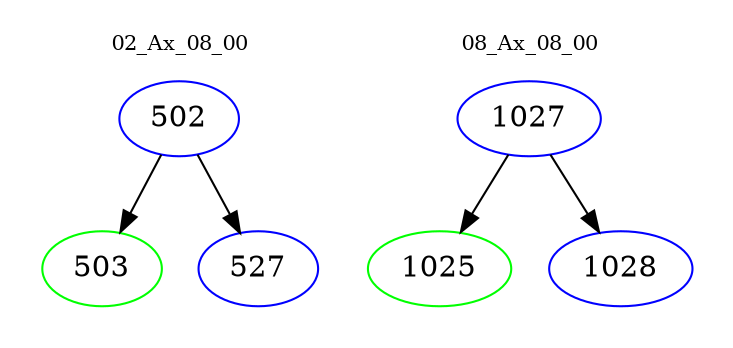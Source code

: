 digraph{
subgraph cluster_0 {
color = white
label = "02_Ax_08_00";
fontsize=10;
T0_502 [label="502", color="blue"]
T0_502 -> T0_503 [color="black"]
T0_503 [label="503", color="green"]
T0_502 -> T0_527 [color="black"]
T0_527 [label="527", color="blue"]
}
subgraph cluster_1 {
color = white
label = "08_Ax_08_00";
fontsize=10;
T1_1027 [label="1027", color="blue"]
T1_1027 -> T1_1025 [color="black"]
T1_1025 [label="1025", color="green"]
T1_1027 -> T1_1028 [color="black"]
T1_1028 [label="1028", color="blue"]
}
}

